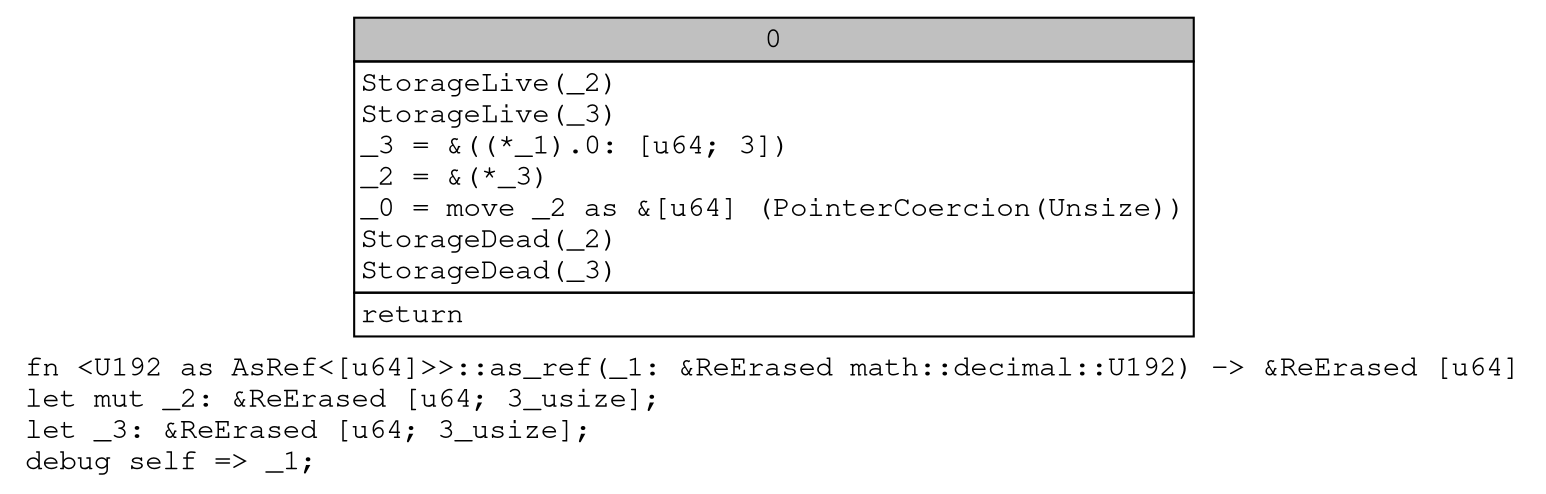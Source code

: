 digraph Mir_0_792 {
    graph [fontname="Courier, monospace"];
    node [fontname="Courier, monospace"];
    edge [fontname="Courier, monospace"];
    label=<fn &lt;U192 as AsRef&lt;[u64]&gt;&gt;::as_ref(_1: &amp;ReErased math::decimal::U192) -&gt; &amp;ReErased [u64]<br align="left"/>let mut _2: &amp;ReErased [u64; 3_usize];<br align="left"/>let _3: &amp;ReErased [u64; 3_usize];<br align="left"/>debug self =&gt; _1;<br align="left"/>>;
    bb0__0_792 [shape="none", label=<<table border="0" cellborder="1" cellspacing="0"><tr><td bgcolor="gray" align="center" colspan="1">0</td></tr><tr><td align="left" balign="left">StorageLive(_2)<br/>StorageLive(_3)<br/>_3 = &amp;((*_1).0: [u64; 3])<br/>_2 = &amp;(*_3)<br/>_0 = move _2 as &amp;[u64] (PointerCoercion(Unsize))<br/>StorageDead(_2)<br/>StorageDead(_3)<br/></td></tr><tr><td align="left">return</td></tr></table>>];
}
